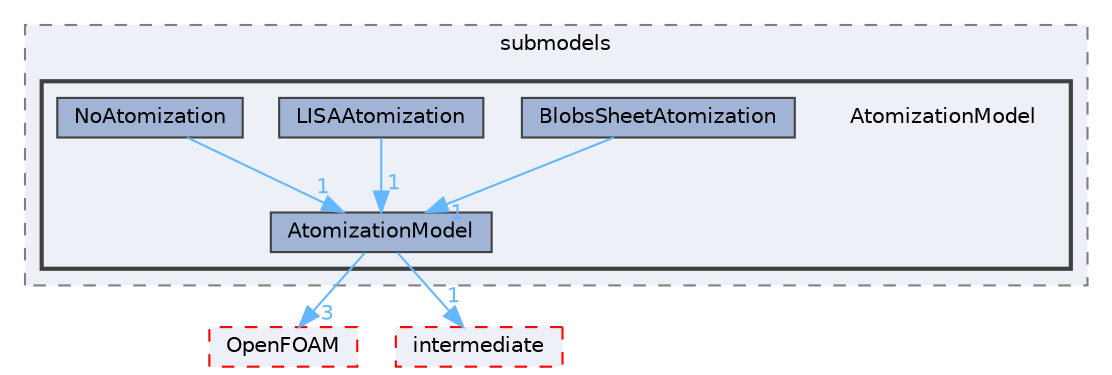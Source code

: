 digraph "src/lagrangian/spray/submodels/AtomizationModel"
{
 // LATEX_PDF_SIZE
  bgcolor="transparent";
  edge [fontname=Helvetica,fontsize=10,labelfontname=Helvetica,labelfontsize=10];
  node [fontname=Helvetica,fontsize=10,shape=box,height=0.2,width=0.4];
  compound=true
  subgraph clusterdir_03a209607acdac05f1cb82250460b2d6 {
    graph [ bgcolor="#edf0f7", pencolor="grey50", label="submodels", fontname=Helvetica,fontsize=10 style="filled,dashed", URL="dir_03a209607acdac05f1cb82250460b2d6.html",tooltip=""]
  subgraph clusterdir_c04aec180e0de933cb1ce0e040f1f431 {
    graph [ bgcolor="#edf0f7", pencolor="grey25", label="", fontname=Helvetica,fontsize=10 style="filled,bold", URL="dir_c04aec180e0de933cb1ce0e040f1f431.html",tooltip=""]
    dir_c04aec180e0de933cb1ce0e040f1f431 [shape=plaintext, label="AtomizationModel"];
  dir_c5140c70a0de325936e2f0836d17f5d3 [label="AtomizationModel", fillcolor="#a2b4d6", color="grey25", style="filled", URL="dir_c5140c70a0de325936e2f0836d17f5d3.html",tooltip=""];
  dir_fb5963dee1db80f8d3aceda69b23b88b [label="BlobsSheetAtomization", fillcolor="#a2b4d6", color="grey25", style="filled", URL="dir_fb5963dee1db80f8d3aceda69b23b88b.html",tooltip=""];
  dir_20940d1de9510184f44af54ae5cf7195 [label="LISAAtomization", fillcolor="#a2b4d6", color="grey25", style="filled", URL="dir_20940d1de9510184f44af54ae5cf7195.html",tooltip=""];
  dir_aae326796e4de325bee85f9c1a610e88 [label="NoAtomization", fillcolor="#a2b4d6", color="grey25", style="filled", URL="dir_aae326796e4de325bee85f9c1a610e88.html",tooltip=""];
  }
  }
  dir_c5473ff19b20e6ec4dfe5c310b3778a8 [label="OpenFOAM", fillcolor="#edf0f7", color="red", style="filled,dashed", URL="dir_c5473ff19b20e6ec4dfe5c310b3778a8.html",tooltip=""];
  dir_d3c32a493136c130c1f0d51f4f35c297 [label="intermediate", fillcolor="#edf0f7", color="red", style="filled,dashed", URL="dir_d3c32a493136c130c1f0d51f4f35c297.html",tooltip=""];
  dir_c5140c70a0de325936e2f0836d17f5d3->dir_c5473ff19b20e6ec4dfe5c310b3778a8 [headlabel="3", labeldistance=1.5 headhref="dir_000163_002695.html" href="dir_000163_002695.html" color="steelblue1" fontcolor="steelblue1"];
  dir_c5140c70a0de325936e2f0836d17f5d3->dir_d3c32a493136c130c1f0d51f4f35c297 [headlabel="1", labeldistance=1.5 headhref="dir_000163_001913.html" href="dir_000163_001913.html" color="steelblue1" fontcolor="steelblue1"];
  dir_fb5963dee1db80f8d3aceda69b23b88b->dir_c5140c70a0de325936e2f0836d17f5d3 [headlabel="1", labeldistance=1.5 headhref="dir_000297_000163.html" href="dir_000297_000163.html" color="steelblue1" fontcolor="steelblue1"];
  dir_20940d1de9510184f44af54ae5cf7195->dir_c5140c70a0de325936e2f0836d17f5d3 [headlabel="1", labeldistance=1.5 headhref="dir_002233_000163.html" href="dir_002233_000163.html" color="steelblue1" fontcolor="steelblue1"];
  dir_aae326796e4de325bee85f9c1a610e88->dir_c5140c70a0de325936e2f0836d17f5d3 [headlabel="1", labeldistance=1.5 headhref="dir_002532_000163.html" href="dir_002532_000163.html" color="steelblue1" fontcolor="steelblue1"];
}
